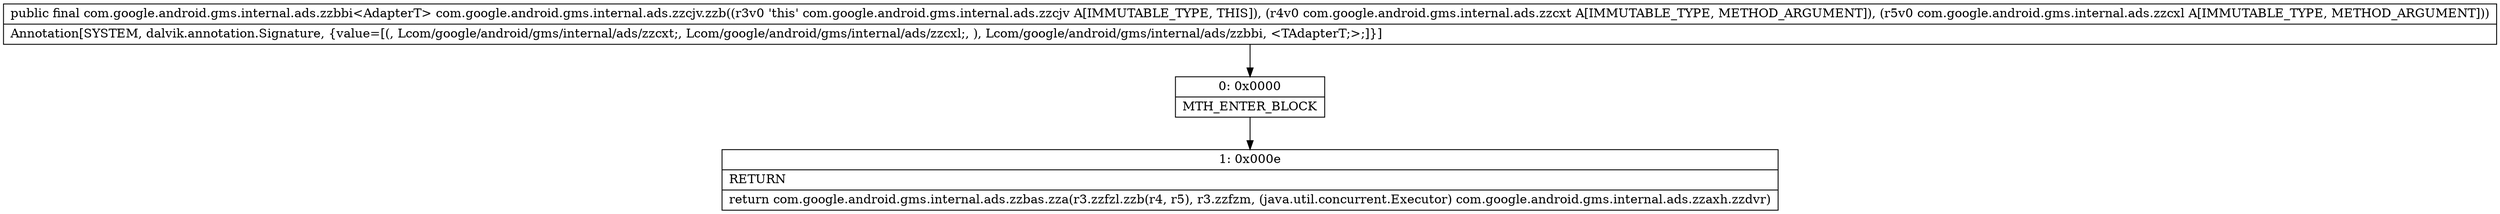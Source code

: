 digraph "CFG forcom.google.android.gms.internal.ads.zzcjv.zzb(Lcom\/google\/android\/gms\/internal\/ads\/zzcxt;Lcom\/google\/android\/gms\/internal\/ads\/zzcxl;)Lcom\/google\/android\/gms\/internal\/ads\/zzbbi;" {
Node_0 [shape=record,label="{0\:\ 0x0000|MTH_ENTER_BLOCK\l}"];
Node_1 [shape=record,label="{1\:\ 0x000e|RETURN\l|return com.google.android.gms.internal.ads.zzbas.zza(r3.zzfzl.zzb(r4, r5), r3.zzfzm, (java.util.concurrent.Executor) com.google.android.gms.internal.ads.zzaxh.zzdvr)\l}"];
MethodNode[shape=record,label="{public final com.google.android.gms.internal.ads.zzbbi\<AdapterT\> com.google.android.gms.internal.ads.zzcjv.zzb((r3v0 'this' com.google.android.gms.internal.ads.zzcjv A[IMMUTABLE_TYPE, THIS]), (r4v0 com.google.android.gms.internal.ads.zzcxt A[IMMUTABLE_TYPE, METHOD_ARGUMENT]), (r5v0 com.google.android.gms.internal.ads.zzcxl A[IMMUTABLE_TYPE, METHOD_ARGUMENT]))  | Annotation[SYSTEM, dalvik.annotation.Signature, \{value=[(, Lcom\/google\/android\/gms\/internal\/ads\/zzcxt;, Lcom\/google\/android\/gms\/internal\/ads\/zzcxl;, ), Lcom\/google\/android\/gms\/internal\/ads\/zzbbi, \<TAdapterT;\>;]\}]\l}"];
MethodNode -> Node_0;
Node_0 -> Node_1;
}

